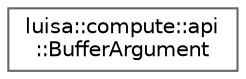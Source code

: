 digraph "类继承关系图"
{
 // LATEX_PDF_SIZE
  bgcolor="transparent";
  edge [fontname=Helvetica,fontsize=10,labelfontname=Helvetica,labelfontsize=10];
  node [fontname=Helvetica,fontsize=10,shape=box,height=0.2,width=0.4];
  rankdir="LR";
  Node0 [id="Node000000",label="luisa::compute::api\l::BufferArgument",height=0.2,width=0.4,color="grey40", fillcolor="white", style="filled",URL="$structluisa_1_1compute_1_1api_1_1_buffer_argument.html",tooltip=" "];
}
